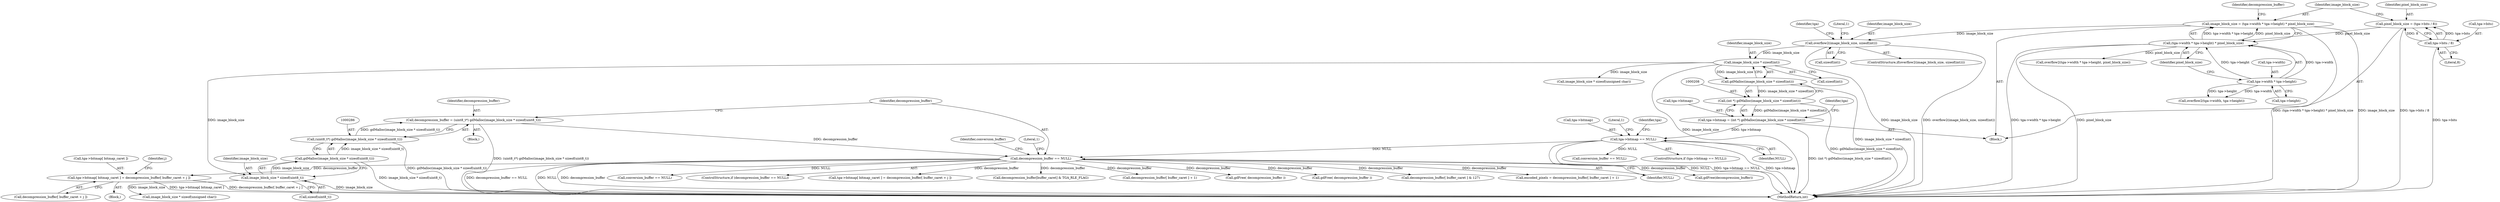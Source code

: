 digraph "0_libgd_3c2b605d72e8b080dace1d98a6e50b46c1d12186@array" {
"1000406" [label="(Call,tga->bitmap[ bitmap_caret ] = decompression_buffer[ buffer_caret + j ])"];
"1000293" [label="(Call,decompression_buffer == NULL)"];
"1000283" [label="(Call,decompression_buffer = (uint8_t*) gdMalloc(image_block_size * sizeof(uint8_t)))"];
"1000285" [label="(Call,(uint8_t*) gdMalloc(image_block_size * sizeof(uint8_t)))"];
"1000287" [label="(Call,gdMalloc(image_block_size * sizeof(uint8_t)))"];
"1000288" [label="(Call,image_block_size * sizeof(uint8_t))"];
"1000210" [label="(Call,image_block_size * sizeof(int))"];
"1000180" [label="(Call,overflow2(image_block_size, sizeof(int)))"];
"1000117" [label="(Call,image_block_size = (tga->width * tga->height) * pixel_block_size)"];
"1000119" [label="(Call,(tga->width * tga->height) * pixel_block_size)"];
"1000120" [label="(Call,tga->width * tga->height)"];
"1000109" [label="(Call,pixel_block_size = (tga->bits / 8))"];
"1000111" [label="(Call,tga->bits / 8)"];
"1000215" [label="(Call,tga->bitmap == NULL)"];
"1000203" [label="(Call,tga->bitmap = (int *) gdMalloc(image_block_size * sizeof(int)))"];
"1000207" [label="(Call,(int *) gdMalloc(image_block_size * sizeof(int)))"];
"1000209" [label="(Call,gdMalloc(image_block_size * sizeof(int)))"];
"1000365" [label="(Call,decompression_buffer[buffer_caret] & TGA_RLE_FLAG)"];
"1000424" [label="(Call,decompression_buffer[ buffer_caret ] + 1)"];
"1000154" [label="(Call,overflow2(tga->width, tga->height))"];
"1000180" [label="(Call,overflow2(image_block_size, sizeof(int)))"];
"1000294" [label="(Identifier,decompression_buffer)"];
"1000117" [label="(Call,image_block_size = (tga->width * tga->height) * pixel_block_size)"];
"1000283" [label="(Call,decompression_buffer = (uint8_t*) gdMalloc(image_block_size * sizeof(uint8_t)))"];
"1000119" [label="(Call,(tga->width * tga->height) * pixel_block_size)"];
"1000468" [label="(Call,gdFree( decompression_buffer ))"];
"1000110" [label="(Identifier,pixel_block_size)"];
"1000412" [label="(Call,decompression_buffer[ buffer_caret + j ])"];
"1000316" [label="(Call,gdFree( decompression_buffer ))"];
"1000115" [label="(Literal,8)"];
"1000227" [label="(Block,)"];
"1000118" [label="(Identifier,image_block_size)"];
"1000405" [label="(Block,)"];
"1000375" [label="(Call,decompression_buffer[ buffer_caret ] & 127)"];
"1000203" [label="(Call,tga->bitmap = (int *) gdMalloc(image_block_size * sizeof(int)))"];
"1000284" [label="(Identifier,decompression_buffer)"];
"1000301" [label="(Identifier,conversion_buffer)"];
"1000422" [label="(Call,encoded_pixels = decompression_buffer[ buffer_caret ] + 1)"];
"1000192" [label="(Identifier,tga)"];
"1000216" [label="(Call,tga->bitmap)"];
"1000219" [label="(Identifier,NULL)"];
"1000124" [label="(Call,tga->height)"];
"1000239" [label="(Call,conversion_buffer == NULL)"];
"1000111" [label="(Call,tga->bits / 8)"];
"1000209" [label="(Call,gdMalloc(image_block_size * sizeof(int)))"];
"1000331" [label="(Call,gdFree(decompression_buffer))"];
"1000310" [label="(Call,conversion_buffer == NULL)"];
"1000406" [label="(Call,tga->bitmap[ bitmap_caret ] = decompression_buffer[ buffer_caret + j ])"];
"1000112" [label="(Call,tga->bits)"];
"1000290" [label="(Call,sizeof(uint8_t))"];
"1000475" [label="(MethodReturn,int)"];
"1000222" [label="(Literal,1)"];
"1000107" [label="(Block,)"];
"1000287" [label="(Call,gdMalloc(image_block_size * sizeof(uint8_t)))"];
"1000211" [label="(Identifier,image_block_size)"];
"1000407" [label="(Call,tga->bitmap[ bitmap_caret ])"];
"1000305" [label="(Call,image_block_size * sizeof(unsigned char))"];
"1000187" [label="(Literal,1)"];
"1000292" [label="(ControlStructure,if (decompression_buffer == NULL))"];
"1000207" [label="(Call,(int *) gdMalloc(image_block_size * sizeof(int)))"];
"1000225" [label="(Identifier,tga)"];
"1000212" [label="(Call,sizeof(int))"];
"1000120" [label="(Call,tga->width * tga->height)"];
"1000214" [label="(ControlStructure,if (tga->bitmap == NULL))"];
"1000204" [label="(Call,tga->bitmap)"];
"1000127" [label="(Identifier,pixel_block_size)"];
"1000285" [label="(Call,(uint8_t*) gdMalloc(image_block_size * sizeof(uint8_t)))"];
"1000295" [label="(Identifier,NULL)"];
"1000234" [label="(Call,image_block_size * sizeof(unsigned char))"];
"1000217" [label="(Identifier,tga)"];
"1000288" [label="(Call,image_block_size * sizeof(uint8_t))"];
"1000289" [label="(Identifier,image_block_size)"];
"1000130" [label="(Identifier,decompression_buffer)"];
"1000166" [label="(Call,overflow2(tga->width * tga->height, pixel_block_size))"];
"1000454" [label="(Call,tga->bitmap[ bitmap_caret ] = decompression_buffer[ buffer_caret + j ])"];
"1000181" [label="(Identifier,image_block_size)"];
"1000402" [label="(Identifier,j)"];
"1000299" [label="(Literal,1)"];
"1000109" [label="(Call,pixel_block_size = (tga->bits / 8))"];
"1000121" [label="(Call,tga->width)"];
"1000182" [label="(Call,sizeof(int))"];
"1000179" [label="(ControlStructure,if(overflow2(image_block_size, sizeof(int))))"];
"1000210" [label="(Call,image_block_size * sizeof(int))"];
"1000293" [label="(Call,decompression_buffer == NULL)"];
"1000215" [label="(Call,tga->bitmap == NULL)"];
"1000406" -> "1000405"  [label="AST: "];
"1000406" -> "1000412"  [label="CFG: "];
"1000407" -> "1000406"  [label="AST: "];
"1000412" -> "1000406"  [label="AST: "];
"1000402" -> "1000406"  [label="CFG: "];
"1000406" -> "1000475"  [label="DDG: decompression_buffer[ buffer_caret + j ]"];
"1000406" -> "1000475"  [label="DDG: tga->bitmap[ bitmap_caret ]"];
"1000293" -> "1000406"  [label="DDG: decompression_buffer"];
"1000293" -> "1000292"  [label="AST: "];
"1000293" -> "1000295"  [label="CFG: "];
"1000294" -> "1000293"  [label="AST: "];
"1000295" -> "1000293"  [label="AST: "];
"1000299" -> "1000293"  [label="CFG: "];
"1000301" -> "1000293"  [label="CFG: "];
"1000293" -> "1000475"  [label="DDG: decompression_buffer"];
"1000293" -> "1000475"  [label="DDG: decompression_buffer == NULL"];
"1000293" -> "1000475"  [label="DDG: NULL"];
"1000283" -> "1000293"  [label="DDG: decompression_buffer"];
"1000215" -> "1000293"  [label="DDG: NULL"];
"1000293" -> "1000310"  [label="DDG: NULL"];
"1000293" -> "1000316"  [label="DDG: decompression_buffer"];
"1000293" -> "1000331"  [label="DDG: decompression_buffer"];
"1000293" -> "1000365"  [label="DDG: decompression_buffer"];
"1000293" -> "1000375"  [label="DDG: decompression_buffer"];
"1000293" -> "1000422"  [label="DDG: decompression_buffer"];
"1000293" -> "1000424"  [label="DDG: decompression_buffer"];
"1000293" -> "1000454"  [label="DDG: decompression_buffer"];
"1000293" -> "1000468"  [label="DDG: decompression_buffer"];
"1000283" -> "1000227"  [label="AST: "];
"1000283" -> "1000285"  [label="CFG: "];
"1000284" -> "1000283"  [label="AST: "];
"1000285" -> "1000283"  [label="AST: "];
"1000294" -> "1000283"  [label="CFG: "];
"1000283" -> "1000475"  [label="DDG: (uint8_t*) gdMalloc(image_block_size * sizeof(uint8_t))"];
"1000285" -> "1000283"  [label="DDG: gdMalloc(image_block_size * sizeof(uint8_t))"];
"1000285" -> "1000287"  [label="CFG: "];
"1000286" -> "1000285"  [label="AST: "];
"1000287" -> "1000285"  [label="AST: "];
"1000285" -> "1000475"  [label="DDG: gdMalloc(image_block_size * sizeof(uint8_t))"];
"1000287" -> "1000285"  [label="DDG: image_block_size * sizeof(uint8_t)"];
"1000287" -> "1000288"  [label="CFG: "];
"1000288" -> "1000287"  [label="AST: "];
"1000287" -> "1000475"  [label="DDG: image_block_size * sizeof(uint8_t)"];
"1000288" -> "1000287"  [label="DDG: image_block_size"];
"1000288" -> "1000290"  [label="CFG: "];
"1000289" -> "1000288"  [label="AST: "];
"1000290" -> "1000288"  [label="AST: "];
"1000288" -> "1000475"  [label="DDG: image_block_size"];
"1000210" -> "1000288"  [label="DDG: image_block_size"];
"1000288" -> "1000305"  [label="DDG: image_block_size"];
"1000210" -> "1000209"  [label="AST: "];
"1000210" -> "1000212"  [label="CFG: "];
"1000211" -> "1000210"  [label="AST: "];
"1000212" -> "1000210"  [label="AST: "];
"1000209" -> "1000210"  [label="CFG: "];
"1000210" -> "1000475"  [label="DDG: image_block_size"];
"1000210" -> "1000209"  [label="DDG: image_block_size"];
"1000180" -> "1000210"  [label="DDG: image_block_size"];
"1000210" -> "1000234"  [label="DDG: image_block_size"];
"1000180" -> "1000179"  [label="AST: "];
"1000180" -> "1000182"  [label="CFG: "];
"1000181" -> "1000180"  [label="AST: "];
"1000182" -> "1000180"  [label="AST: "];
"1000187" -> "1000180"  [label="CFG: "];
"1000192" -> "1000180"  [label="CFG: "];
"1000180" -> "1000475"  [label="DDG: image_block_size"];
"1000180" -> "1000475"  [label="DDG: overflow2(image_block_size, sizeof(int))"];
"1000117" -> "1000180"  [label="DDG: image_block_size"];
"1000117" -> "1000107"  [label="AST: "];
"1000117" -> "1000119"  [label="CFG: "];
"1000118" -> "1000117"  [label="AST: "];
"1000119" -> "1000117"  [label="AST: "];
"1000130" -> "1000117"  [label="CFG: "];
"1000117" -> "1000475"  [label="DDG: image_block_size"];
"1000117" -> "1000475"  [label="DDG: (tga->width * tga->height) * pixel_block_size"];
"1000119" -> "1000117"  [label="DDG: tga->width * tga->height"];
"1000119" -> "1000117"  [label="DDG: pixel_block_size"];
"1000119" -> "1000127"  [label="CFG: "];
"1000120" -> "1000119"  [label="AST: "];
"1000127" -> "1000119"  [label="AST: "];
"1000119" -> "1000475"  [label="DDG: pixel_block_size"];
"1000119" -> "1000475"  [label="DDG: tga->width * tga->height"];
"1000120" -> "1000119"  [label="DDG: tga->width"];
"1000120" -> "1000119"  [label="DDG: tga->height"];
"1000109" -> "1000119"  [label="DDG: pixel_block_size"];
"1000119" -> "1000166"  [label="DDG: pixel_block_size"];
"1000120" -> "1000124"  [label="CFG: "];
"1000121" -> "1000120"  [label="AST: "];
"1000124" -> "1000120"  [label="AST: "];
"1000127" -> "1000120"  [label="CFG: "];
"1000120" -> "1000154"  [label="DDG: tga->width"];
"1000120" -> "1000154"  [label="DDG: tga->height"];
"1000109" -> "1000107"  [label="AST: "];
"1000109" -> "1000111"  [label="CFG: "];
"1000110" -> "1000109"  [label="AST: "];
"1000111" -> "1000109"  [label="AST: "];
"1000118" -> "1000109"  [label="CFG: "];
"1000109" -> "1000475"  [label="DDG: tga->bits / 8"];
"1000111" -> "1000109"  [label="DDG: tga->bits"];
"1000111" -> "1000109"  [label="DDG: 8"];
"1000111" -> "1000115"  [label="CFG: "];
"1000112" -> "1000111"  [label="AST: "];
"1000115" -> "1000111"  [label="AST: "];
"1000111" -> "1000475"  [label="DDG: tga->bits"];
"1000215" -> "1000214"  [label="AST: "];
"1000215" -> "1000219"  [label="CFG: "];
"1000216" -> "1000215"  [label="AST: "];
"1000219" -> "1000215"  [label="AST: "];
"1000222" -> "1000215"  [label="CFG: "];
"1000225" -> "1000215"  [label="CFG: "];
"1000215" -> "1000475"  [label="DDG: tga->bitmap"];
"1000215" -> "1000475"  [label="DDG: NULL"];
"1000215" -> "1000475"  [label="DDG: tga->bitmap == NULL"];
"1000203" -> "1000215"  [label="DDG: tga->bitmap"];
"1000215" -> "1000239"  [label="DDG: NULL"];
"1000203" -> "1000107"  [label="AST: "];
"1000203" -> "1000207"  [label="CFG: "];
"1000204" -> "1000203"  [label="AST: "];
"1000207" -> "1000203"  [label="AST: "];
"1000217" -> "1000203"  [label="CFG: "];
"1000203" -> "1000475"  [label="DDG: (int *) gdMalloc(image_block_size * sizeof(int))"];
"1000207" -> "1000203"  [label="DDG: gdMalloc(image_block_size * sizeof(int))"];
"1000207" -> "1000209"  [label="CFG: "];
"1000208" -> "1000207"  [label="AST: "];
"1000209" -> "1000207"  [label="AST: "];
"1000207" -> "1000475"  [label="DDG: gdMalloc(image_block_size * sizeof(int))"];
"1000209" -> "1000207"  [label="DDG: image_block_size * sizeof(int)"];
"1000209" -> "1000475"  [label="DDG: image_block_size * sizeof(int)"];
}
